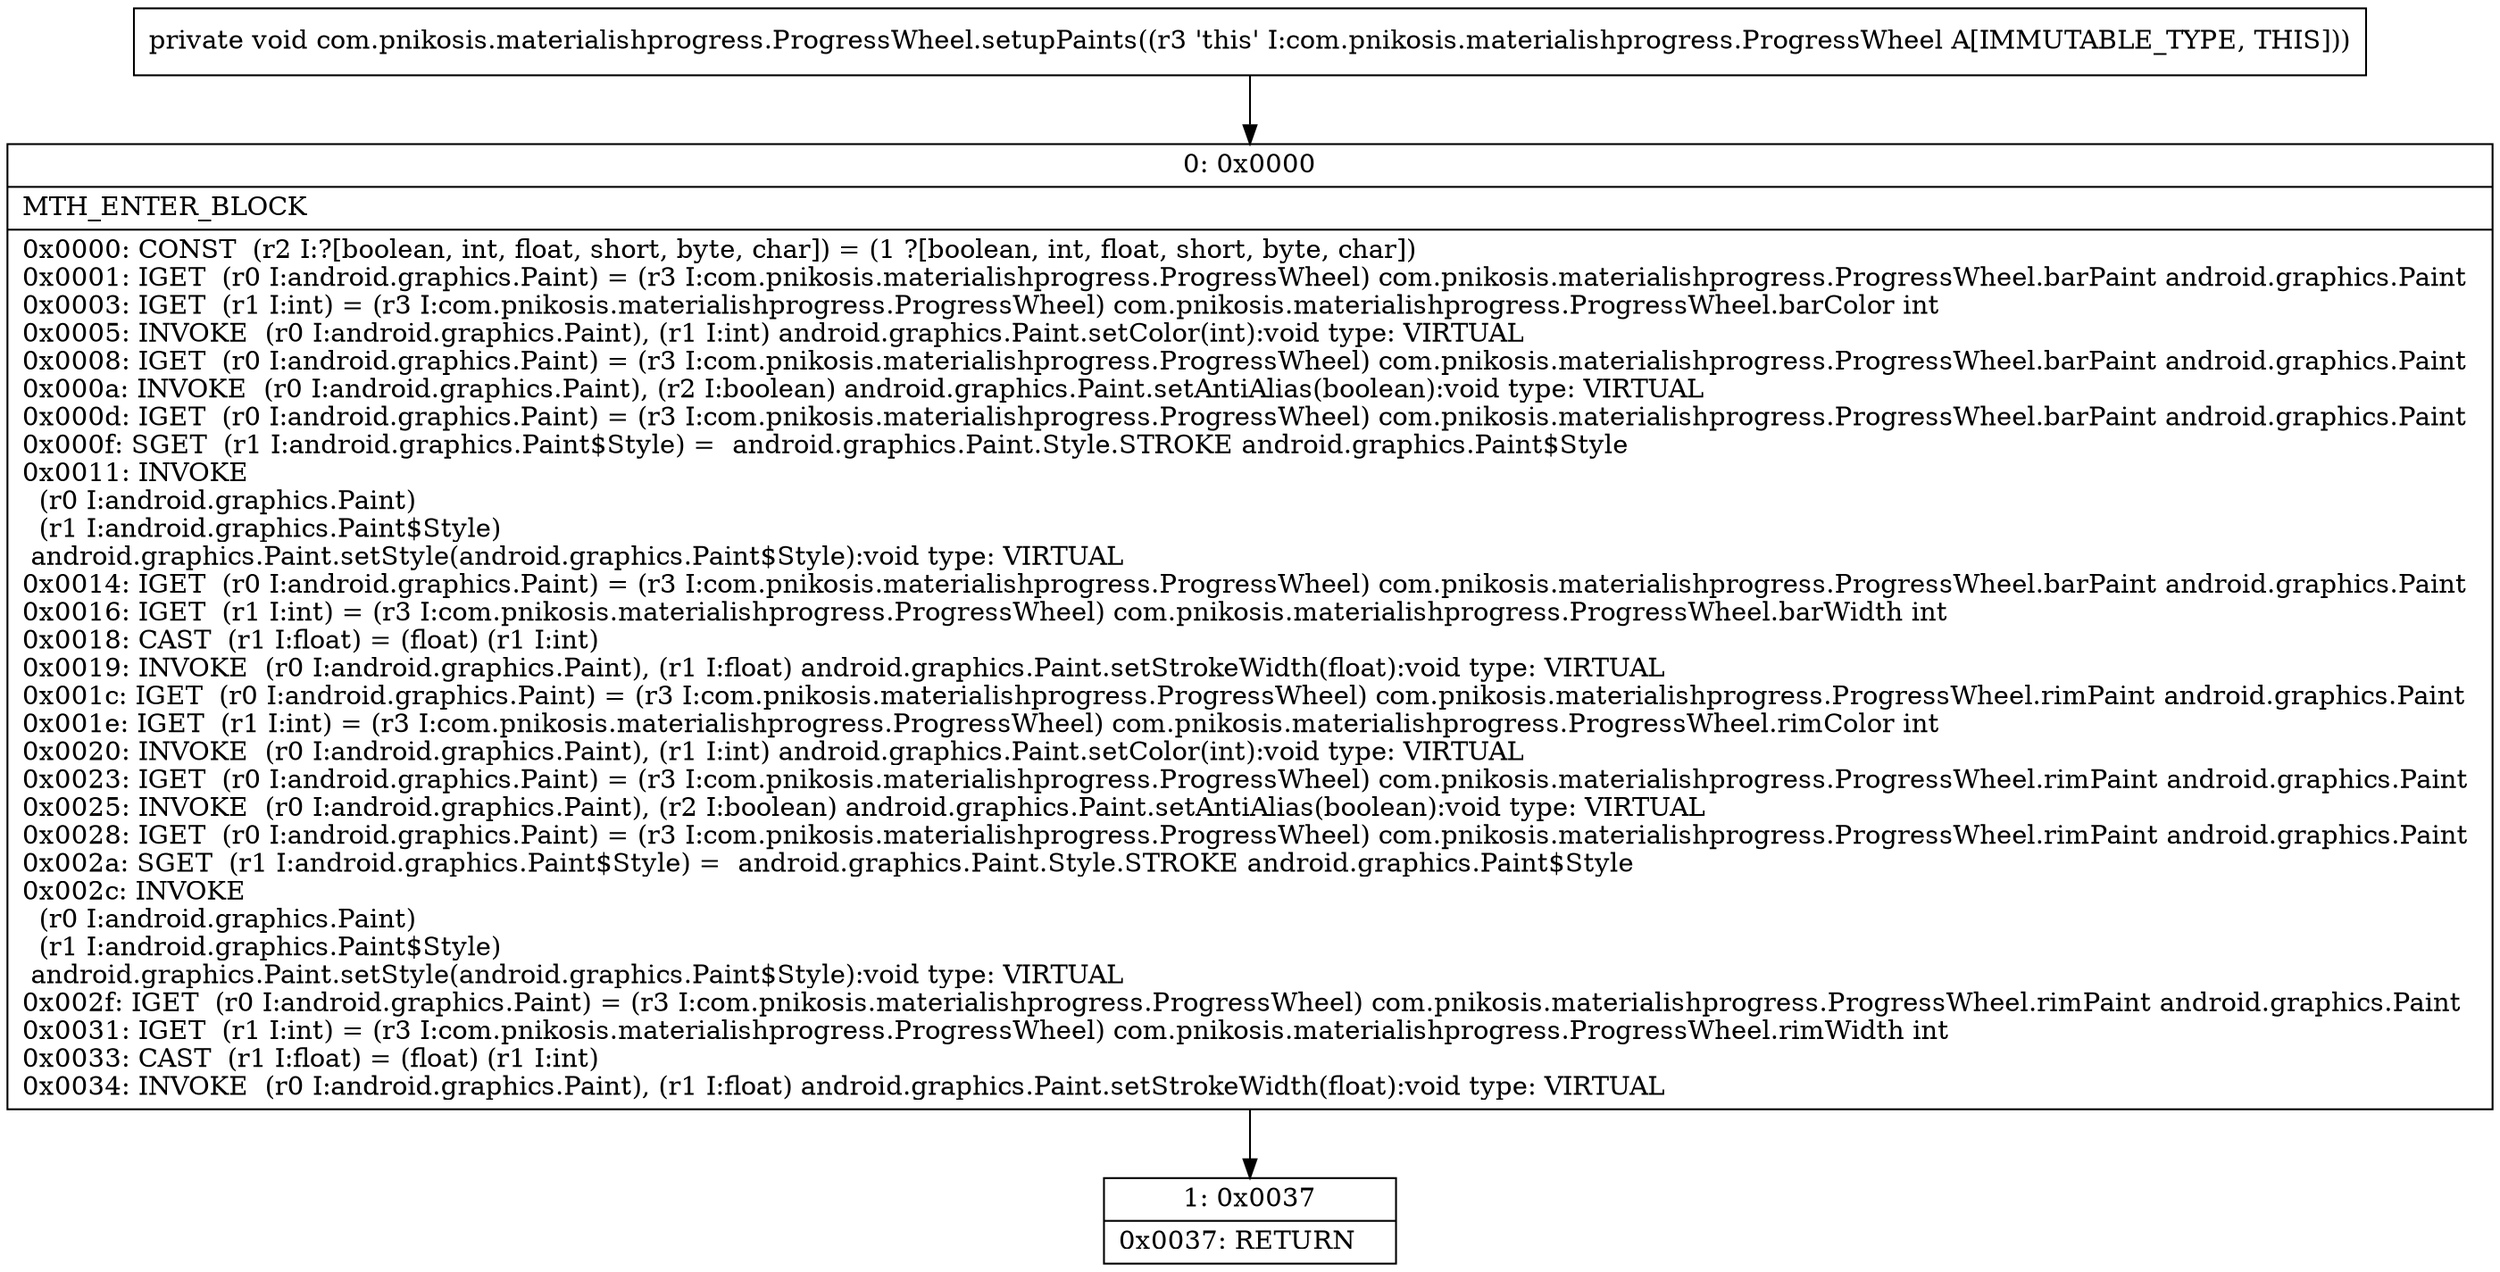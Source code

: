 digraph "CFG forcom.pnikosis.materialishprogress.ProgressWheel.setupPaints()V" {
Node_0 [shape=record,label="{0\:\ 0x0000|MTH_ENTER_BLOCK\l|0x0000: CONST  (r2 I:?[boolean, int, float, short, byte, char]) = (1 ?[boolean, int, float, short, byte, char]) \l0x0001: IGET  (r0 I:android.graphics.Paint) = (r3 I:com.pnikosis.materialishprogress.ProgressWheel) com.pnikosis.materialishprogress.ProgressWheel.barPaint android.graphics.Paint \l0x0003: IGET  (r1 I:int) = (r3 I:com.pnikosis.materialishprogress.ProgressWheel) com.pnikosis.materialishprogress.ProgressWheel.barColor int \l0x0005: INVOKE  (r0 I:android.graphics.Paint), (r1 I:int) android.graphics.Paint.setColor(int):void type: VIRTUAL \l0x0008: IGET  (r0 I:android.graphics.Paint) = (r3 I:com.pnikosis.materialishprogress.ProgressWheel) com.pnikosis.materialishprogress.ProgressWheel.barPaint android.graphics.Paint \l0x000a: INVOKE  (r0 I:android.graphics.Paint), (r2 I:boolean) android.graphics.Paint.setAntiAlias(boolean):void type: VIRTUAL \l0x000d: IGET  (r0 I:android.graphics.Paint) = (r3 I:com.pnikosis.materialishprogress.ProgressWheel) com.pnikosis.materialishprogress.ProgressWheel.barPaint android.graphics.Paint \l0x000f: SGET  (r1 I:android.graphics.Paint$Style) =  android.graphics.Paint.Style.STROKE android.graphics.Paint$Style \l0x0011: INVOKE  \l  (r0 I:android.graphics.Paint)\l  (r1 I:android.graphics.Paint$Style)\l android.graphics.Paint.setStyle(android.graphics.Paint$Style):void type: VIRTUAL \l0x0014: IGET  (r0 I:android.graphics.Paint) = (r3 I:com.pnikosis.materialishprogress.ProgressWheel) com.pnikosis.materialishprogress.ProgressWheel.barPaint android.graphics.Paint \l0x0016: IGET  (r1 I:int) = (r3 I:com.pnikosis.materialishprogress.ProgressWheel) com.pnikosis.materialishprogress.ProgressWheel.barWidth int \l0x0018: CAST  (r1 I:float) = (float) (r1 I:int) \l0x0019: INVOKE  (r0 I:android.graphics.Paint), (r1 I:float) android.graphics.Paint.setStrokeWidth(float):void type: VIRTUAL \l0x001c: IGET  (r0 I:android.graphics.Paint) = (r3 I:com.pnikosis.materialishprogress.ProgressWheel) com.pnikosis.materialishprogress.ProgressWheel.rimPaint android.graphics.Paint \l0x001e: IGET  (r1 I:int) = (r3 I:com.pnikosis.materialishprogress.ProgressWheel) com.pnikosis.materialishprogress.ProgressWheel.rimColor int \l0x0020: INVOKE  (r0 I:android.graphics.Paint), (r1 I:int) android.graphics.Paint.setColor(int):void type: VIRTUAL \l0x0023: IGET  (r0 I:android.graphics.Paint) = (r3 I:com.pnikosis.materialishprogress.ProgressWheel) com.pnikosis.materialishprogress.ProgressWheel.rimPaint android.graphics.Paint \l0x0025: INVOKE  (r0 I:android.graphics.Paint), (r2 I:boolean) android.graphics.Paint.setAntiAlias(boolean):void type: VIRTUAL \l0x0028: IGET  (r0 I:android.graphics.Paint) = (r3 I:com.pnikosis.materialishprogress.ProgressWheel) com.pnikosis.materialishprogress.ProgressWheel.rimPaint android.graphics.Paint \l0x002a: SGET  (r1 I:android.graphics.Paint$Style) =  android.graphics.Paint.Style.STROKE android.graphics.Paint$Style \l0x002c: INVOKE  \l  (r0 I:android.graphics.Paint)\l  (r1 I:android.graphics.Paint$Style)\l android.graphics.Paint.setStyle(android.graphics.Paint$Style):void type: VIRTUAL \l0x002f: IGET  (r0 I:android.graphics.Paint) = (r3 I:com.pnikosis.materialishprogress.ProgressWheel) com.pnikosis.materialishprogress.ProgressWheel.rimPaint android.graphics.Paint \l0x0031: IGET  (r1 I:int) = (r3 I:com.pnikosis.materialishprogress.ProgressWheel) com.pnikosis.materialishprogress.ProgressWheel.rimWidth int \l0x0033: CAST  (r1 I:float) = (float) (r1 I:int) \l0x0034: INVOKE  (r0 I:android.graphics.Paint), (r1 I:float) android.graphics.Paint.setStrokeWidth(float):void type: VIRTUAL \l}"];
Node_1 [shape=record,label="{1\:\ 0x0037|0x0037: RETURN   \l}"];
MethodNode[shape=record,label="{private void com.pnikosis.materialishprogress.ProgressWheel.setupPaints((r3 'this' I:com.pnikosis.materialishprogress.ProgressWheel A[IMMUTABLE_TYPE, THIS])) }"];
MethodNode -> Node_0;
Node_0 -> Node_1;
}

